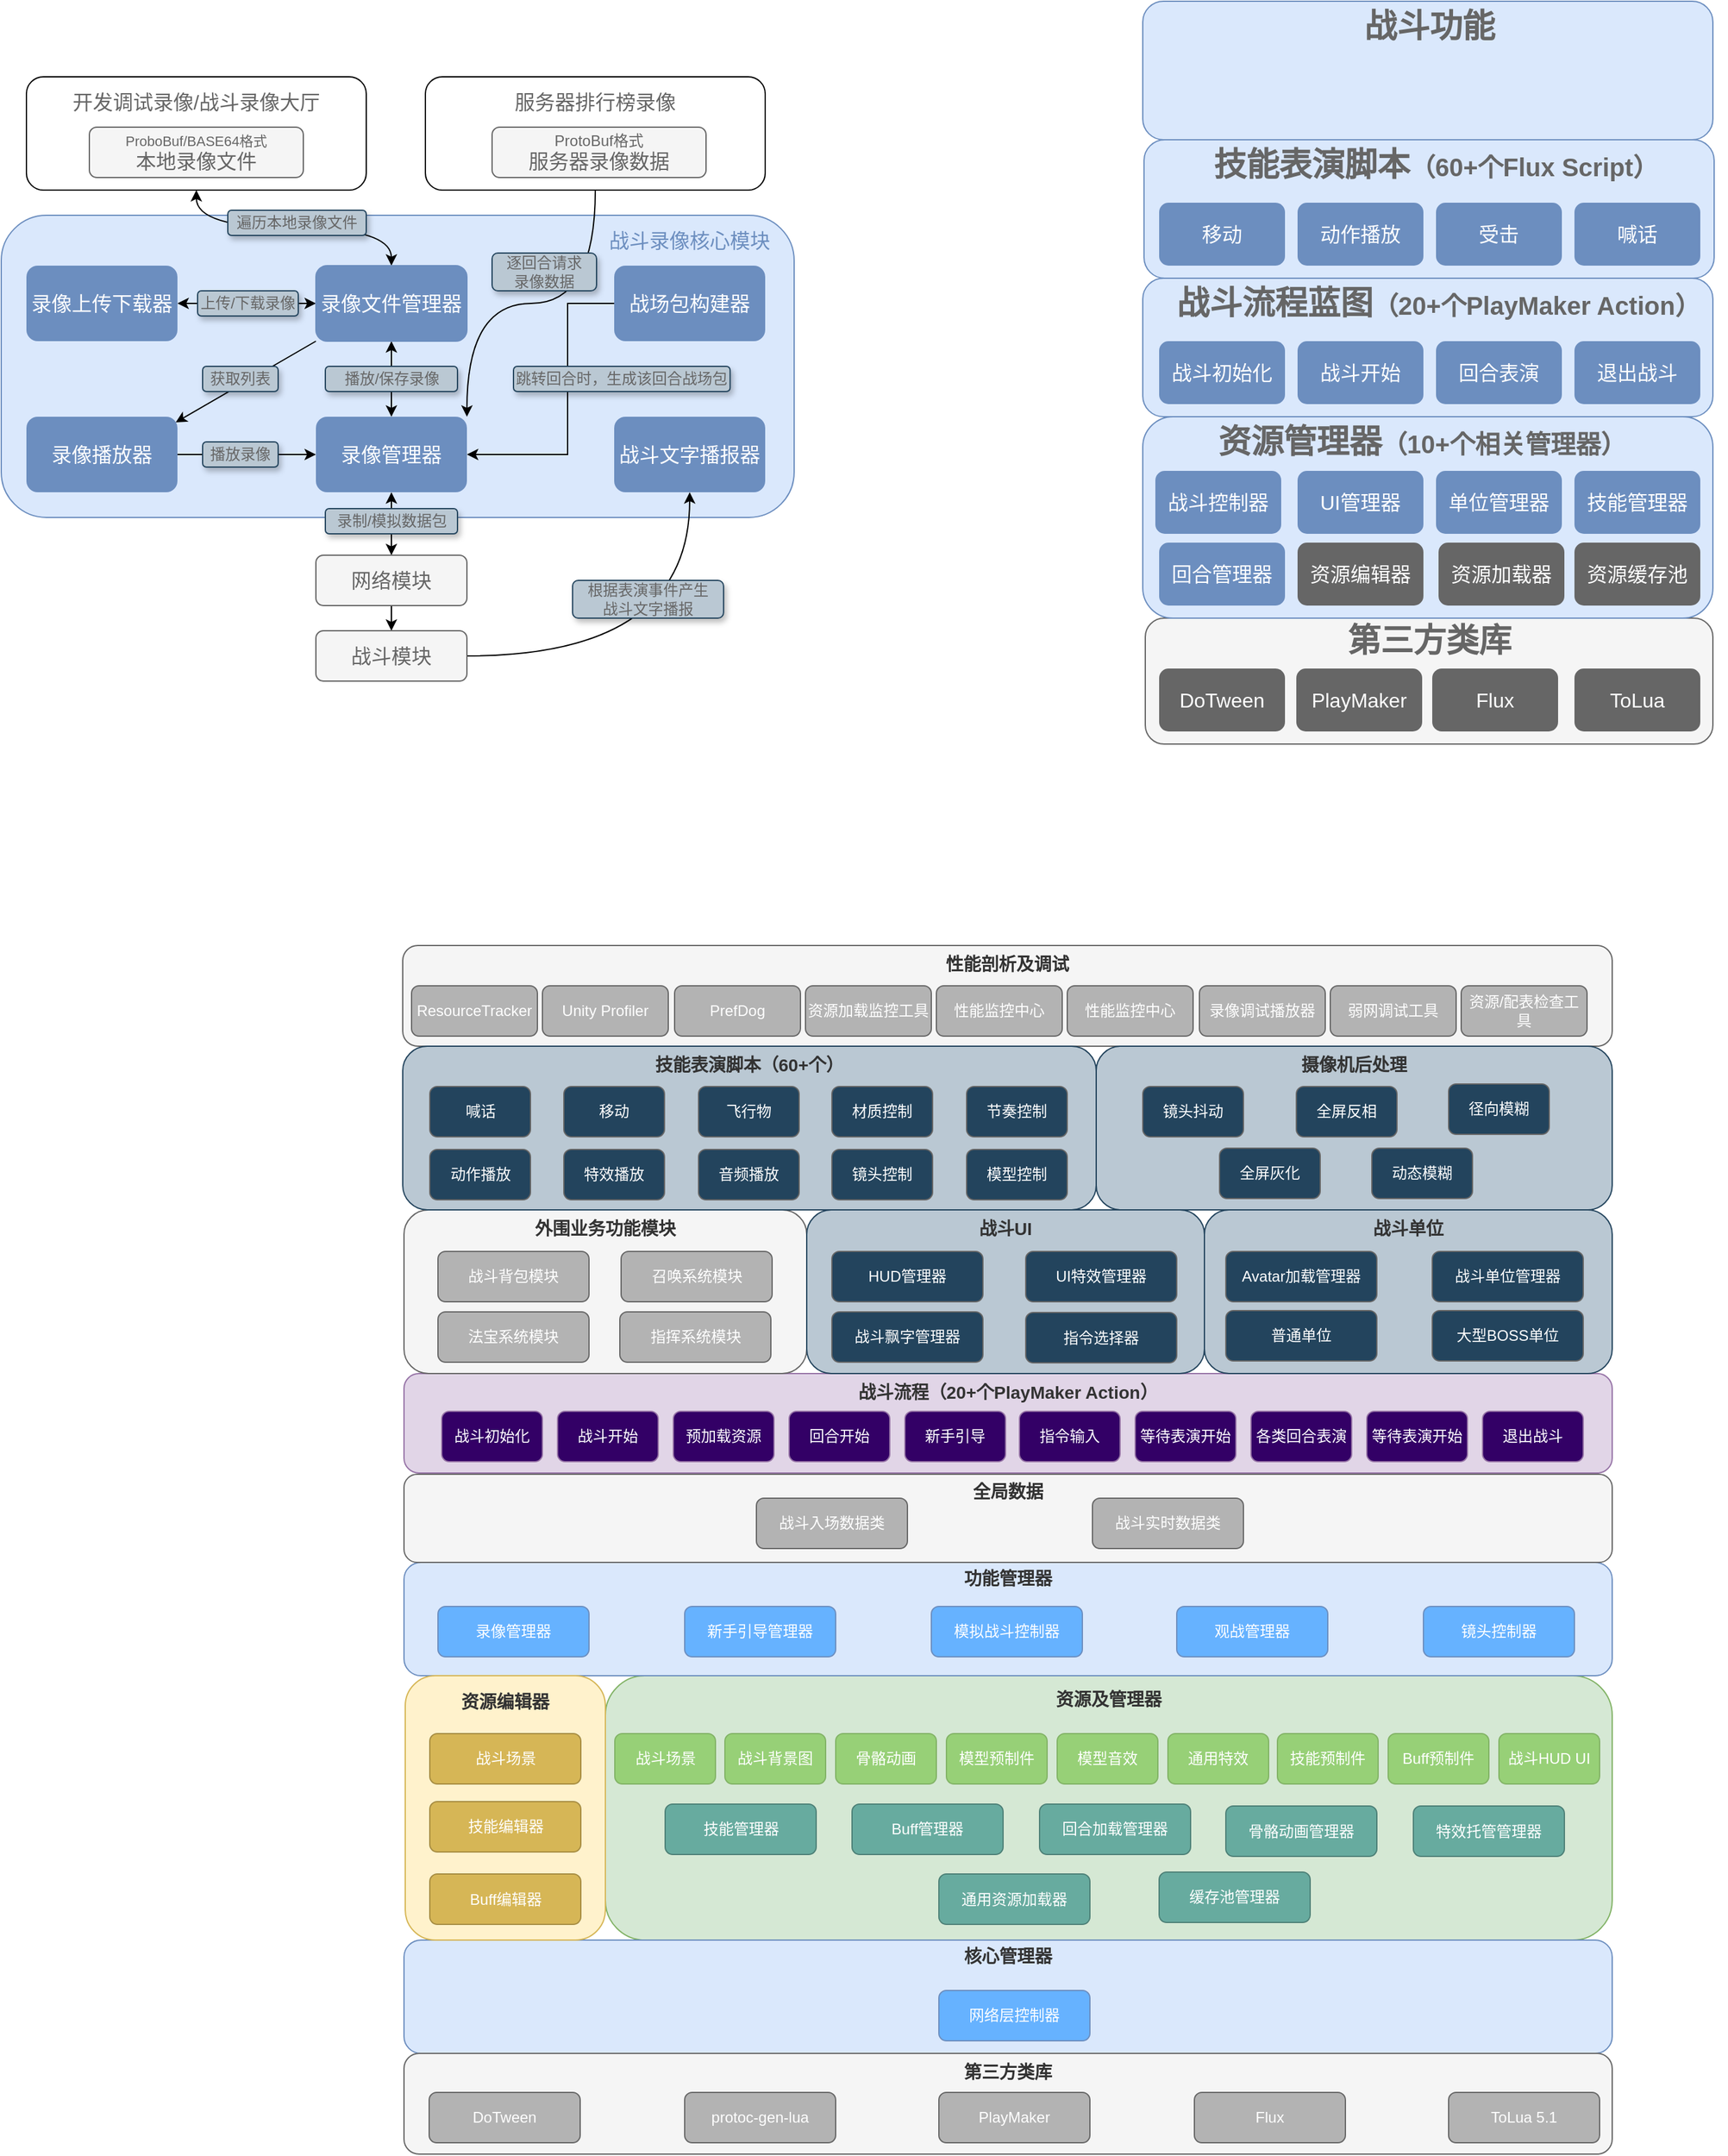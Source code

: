 <mxfile version="12.5.1" type="github">
  <diagram id="XMVOGbKt86vhYoANAY7P" name="Page-1">
    <mxGraphModel dx="2500" dy="933" grid="1" gridSize="10" guides="1" tooltips="1" connect="1" arrows="1" fold="1" page="1" pageScale="1" pageWidth="827" pageHeight="1169" math="0" shadow="0">
      <root>
        <mxCell id="0"/>
        <mxCell id="1" parent="0"/>
        <mxCell id="bwAEqejOgfns9-r_lzPc-129" value="" style="rounded=1;whiteSpace=wrap;html=1;fillColor=#f5f5f5;strokeColor=#666666;fontColor=#333333;" vertex="1" parent="1">
          <mxGeometry x="829" y="510" width="451" height="100" as="geometry"/>
        </mxCell>
        <mxCell id="bwAEqejOgfns9-r_lzPc-1" value="&lt;font style=&quot;font-size: 18px&quot;&gt;&lt;b style=&quot;font-size: 14px&quot;&gt;&lt;font color=&quot;#333333&quot; style=&quot;font-size: 14px&quot;&gt;资源及管理器&lt;br&gt;&lt;br&gt;&lt;br&gt;&lt;br&gt;&lt;br&gt;&lt;br&gt;&lt;br&gt;&lt;br&gt;&lt;/font&gt;&lt;/b&gt;&lt;br&gt;&lt;/font&gt;" style="rounded=1;whiteSpace=wrap;html=1;strokeColor=#82b366;fillColor=#d5e8d4;" vertex="1" parent="1">
          <mxGeometry x="400" y="1350" width="800" height="210" as="geometry"/>
        </mxCell>
        <mxCell id="bwAEqejOgfns9-r_lzPc-2" value="&lt;font style=&quot;font-size: 18px&quot;&gt;&lt;b style=&quot;font-size: 14px&quot;&gt;&lt;font color=&quot;#333333&quot; style=&quot;font-size: 14px&quot;&gt;核心管理器&lt;br&gt;&lt;br&gt;&lt;br&gt;&lt;/font&gt;&lt;/b&gt;&lt;br&gt;&lt;/font&gt;" style="rounded=1;whiteSpace=wrap;html=1;strokeColor=#6c8ebf;fillColor=#dae8fc;" vertex="1" parent="1">
          <mxGeometry x="240" y="1560" width="960" height="90" as="geometry"/>
        </mxCell>
        <mxCell id="bwAEqejOgfns9-r_lzPc-3" value="&lt;font color=&quot;#ffffff&quot;&gt;网络层控制器&lt;/font&gt;" style="rounded=1;whiteSpace=wrap;html=1;fillColor=#66B2FF;strokeColor=#6c8ebf;" vertex="1" parent="1">
          <mxGeometry x="665" y="1600" width="120" height="40" as="geometry"/>
        </mxCell>
        <mxCell id="bwAEqejOgfns9-r_lzPc-4" value="&lt;font color=&quot;#ffffff&quot;&gt;骨骼动画管理器&lt;/font&gt;" style="rounded=1;whiteSpace=wrap;html=1;fillColor=#67AB9F;strokeColor=#4D8077;" vertex="1" parent="1">
          <mxGeometry x="893" y="1453.5" width="120" height="40" as="geometry"/>
        </mxCell>
        <mxCell id="bwAEqejOgfns9-r_lzPc-5" value="&lt;font color=&quot;#ffffff&quot;&gt;缓存池管理器&lt;/font&gt;" style="rounded=1;whiteSpace=wrap;html=1;fillColor=#67AB9F;strokeColor=#4D8077;" vertex="1" parent="1">
          <mxGeometry x="840" y="1506" width="120" height="40" as="geometry"/>
        </mxCell>
        <mxCell id="bwAEqejOgfns9-r_lzPc-6" value="&lt;font color=&quot;#ffffff&quot;&gt;回合加载管理器&lt;/font&gt;" style="rounded=1;whiteSpace=wrap;html=1;fillColor=#67AB9F;strokeColor=#4D8077;" vertex="1" parent="1">
          <mxGeometry x="745" y="1452" width="120" height="40" as="geometry"/>
        </mxCell>
        <mxCell id="bwAEqejOgfns9-r_lzPc-7" value="&lt;font style=&quot;font-size: 14px&quot;&gt;&lt;font color=&quot;#333333&quot; style=&quot;font-size: 14px&quot;&gt;&lt;b&gt;第三方类库&lt;br&gt;&lt;/b&gt;&lt;/font&gt;&lt;br&gt;&lt;br&gt;&lt;br&gt;&lt;/font&gt;" style="rounded=1;whiteSpace=wrap;html=1;strokeColor=#666666;fillColor=#f5f5f5;fontColor=#333333;" vertex="1" parent="1">
          <mxGeometry x="240" y="1650" width="960" height="80" as="geometry"/>
        </mxCell>
        <mxCell id="bwAEqejOgfns9-r_lzPc-8" value="&lt;font color=&quot;#ffffff&quot;&gt;特效托管管理器&lt;/font&gt;" style="rounded=1;whiteSpace=wrap;html=1;fillColor=#67AB9F;strokeColor=#4D8077;" vertex="1" parent="1">
          <mxGeometry x="1042" y="1453.5" width="120" height="40" as="geometry"/>
        </mxCell>
        <mxCell id="bwAEqejOgfns9-r_lzPc-9" value="&lt;font color=&quot;#ffffff&quot;&gt;DoTween&lt;/font&gt;" style="rounded=1;whiteSpace=wrap;html=1;fillColor=#B3B3B3;strokeColor=#666666;fontColor=#333333;" vertex="1" parent="1">
          <mxGeometry x="260" y="1681" width="120" height="40" as="geometry"/>
        </mxCell>
        <mxCell id="bwAEqejOgfns9-r_lzPc-10" value="&lt;span style=&quot;text-align: left ; white-space: nowrap&quot;&gt;&lt;font color=&quot;#ffffff&quot;&gt;protoc-gen-lua&lt;/font&gt;&lt;/span&gt;" style="rounded=1;whiteSpace=wrap;html=1;fillColor=#B3B3B3;strokeColor=#666666;fontColor=#333333;" vertex="1" parent="1">
          <mxGeometry x="463" y="1681" width="120" height="40" as="geometry"/>
        </mxCell>
        <mxCell id="bwAEqejOgfns9-r_lzPc-11" value="&lt;span style=&quot;text-align: left ; white-space: nowrap&quot;&gt;&lt;font color=&quot;#ffffff&quot;&gt;PlayMaker&lt;br&gt;&lt;/font&gt;&lt;/span&gt;" style="rounded=1;whiteSpace=wrap;html=1;fillColor=#B3B3B3;strokeColor=#666666;fontColor=#333333;" vertex="1" parent="1">
          <mxGeometry x="665" y="1681" width="120" height="40" as="geometry"/>
        </mxCell>
        <mxCell id="bwAEqejOgfns9-r_lzPc-12" value="&lt;span style=&quot;text-align: left ; white-space: nowrap&quot;&gt;&lt;font color=&quot;#ffffff&quot;&gt;Flux&lt;br&gt;&lt;/font&gt;&lt;/span&gt;" style="rounded=1;whiteSpace=wrap;html=1;fillColor=#B3B3B3;strokeColor=#666666;fontColor=#333333;" vertex="1" parent="1">
          <mxGeometry x="868" y="1681" width="120" height="40" as="geometry"/>
        </mxCell>
        <mxCell id="bwAEqejOgfns9-r_lzPc-13" value="&lt;span style=&quot;text-align: left ; white-space: nowrap&quot;&gt;&lt;font color=&quot;#ffffff&quot;&gt;ToLua 5.1&lt;br&gt;&lt;/font&gt;&lt;/span&gt;" style="rounded=1;whiteSpace=wrap;html=1;fillColor=#B3B3B3;strokeColor=#666666;fontColor=#333333;" vertex="1" parent="1">
          <mxGeometry x="1070" y="1681" width="120" height="40" as="geometry"/>
        </mxCell>
        <mxCell id="bwAEqejOgfns9-r_lzPc-14" value="&lt;font color=&quot;#ffffff&quot;&gt;骨骼动画&lt;/font&gt;" style="rounded=1;whiteSpace=wrap;html=1;fillColor=#97D077;strokeColor=#82B366;" vertex="1" parent="1">
          <mxGeometry x="583" y="1396" width="80" height="40" as="geometry"/>
        </mxCell>
        <mxCell id="bwAEqejOgfns9-r_lzPc-15" value="&lt;font color=&quot;#ffffff&quot;&gt;模型预制件&lt;/font&gt;" style="rounded=1;whiteSpace=wrap;html=1;fillColor=#97D077;strokeColor=#82B366;" vertex="1" parent="1">
          <mxGeometry x="671" y="1396" width="80" height="40" as="geometry"/>
        </mxCell>
        <mxCell id="bwAEqejOgfns9-r_lzPc-16" value="&lt;font color=&quot;#ffffff&quot;&gt;Buff预制件&lt;/font&gt;" style="rounded=1;whiteSpace=wrap;html=1;fillColor=#97D077;strokeColor=#82B366;" vertex="1" parent="1">
          <mxGeometry x="1022" y="1396" width="80" height="40" as="geometry"/>
        </mxCell>
        <mxCell id="bwAEqejOgfns9-r_lzPc-17" value="&lt;font color=&quot;#ffffff&quot;&gt;通用特效&lt;/font&gt;" style="rounded=1;whiteSpace=wrap;html=1;fillColor=#97D077;strokeColor=#82B366;" vertex="1" parent="1">
          <mxGeometry x="847" y="1396" width="80" height="40" as="geometry"/>
        </mxCell>
        <mxCell id="bwAEqejOgfns9-r_lzPc-18" value="&lt;font color=&quot;#ffffff&quot;&gt;战斗场景&lt;/font&gt;" style="rounded=1;whiteSpace=wrap;html=1;fillColor=#97D077;strokeColor=#82B366;" vertex="1" parent="1">
          <mxGeometry x="407.5" y="1396" width="80" height="40" as="geometry"/>
        </mxCell>
        <mxCell id="bwAEqejOgfns9-r_lzPc-19" value="&lt;font color=&quot;#ffffff&quot;&gt;技能预制件&lt;/font&gt;" style="rounded=1;whiteSpace=wrap;html=1;fillColor=#97D077;strokeColor=#82B366;" vertex="1" parent="1">
          <mxGeometry x="934" y="1396" width="80" height="40" as="geometry"/>
        </mxCell>
        <mxCell id="bwAEqejOgfns9-r_lzPc-20" value="&lt;font color=&quot;#ffffff&quot;&gt;战斗HUD UI&lt;br&gt;&lt;/font&gt;" style="rounded=1;whiteSpace=wrap;html=1;fillColor=#97D077;strokeColor=#82B366;" vertex="1" parent="1">
          <mxGeometry x="1110" y="1396" width="80" height="40" as="geometry"/>
        </mxCell>
        <mxCell id="bwAEqejOgfns9-r_lzPc-21" value="&lt;font color=&quot;#ffffff&quot;&gt;战斗背景图&lt;/font&gt;" style="rounded=1;whiteSpace=wrap;html=1;fillColor=#97D077;strokeColor=#82B366;" vertex="1" parent="1">
          <mxGeometry x="495" y="1396" width="80" height="40" as="geometry"/>
        </mxCell>
        <mxCell id="bwAEqejOgfns9-r_lzPc-22" value="&lt;font color=&quot;#ffffff&quot;&gt;模型音效&lt;/font&gt;" style="rounded=1;whiteSpace=wrap;html=1;fillColor=#97D077;strokeColor=#82B366;" vertex="1" parent="1">
          <mxGeometry x="759" y="1396" width="80" height="40" as="geometry"/>
        </mxCell>
        <mxCell id="bwAEqejOgfns9-r_lzPc-23" value="&lt;font color=&quot;#ffffff&quot;&gt;通用资源加载器&lt;/font&gt;" style="rounded=1;whiteSpace=wrap;html=1;fillColor=#67AB9F;strokeColor=#4D8077;" vertex="1" parent="1">
          <mxGeometry x="665" y="1507.5" width="120" height="40" as="geometry"/>
        </mxCell>
        <mxCell id="bwAEqejOgfns9-r_lzPc-24" value="&lt;font style=&quot;font-size: 18px&quot;&gt;&lt;b style=&quot;font-size: 14px&quot;&gt;&lt;font color=&quot;#333333&quot; style=&quot;font-size: 14px&quot;&gt;功能管理器&lt;br&gt;&lt;br&gt;&lt;br&gt;&lt;/font&gt;&lt;/b&gt;&lt;br&gt;&lt;/font&gt;" style="rounded=1;whiteSpace=wrap;html=1;strokeColor=#6c8ebf;fillColor=#dae8fc;" vertex="1" parent="1">
          <mxGeometry x="240" y="1260" width="960" height="90" as="geometry"/>
        </mxCell>
        <mxCell id="bwAEqejOgfns9-r_lzPc-25" value="&lt;span style=&quot;color: rgb(255 , 255 , 255)&quot;&gt;录像管理器&lt;/span&gt;" style="rounded=1;whiteSpace=wrap;html=1;fillColor=#66B2FF;strokeColor=#6c8ebf;" vertex="1" parent="1">
          <mxGeometry x="267" y="1295" width="120" height="40" as="geometry"/>
        </mxCell>
        <mxCell id="bwAEqejOgfns9-r_lzPc-26" value="&lt;span style=&quot;color: rgb(255 , 255 , 255)&quot;&gt;新手引导管理器&lt;/span&gt;" style="rounded=1;whiteSpace=wrap;html=1;fillColor=#66B2FF;strokeColor=#6c8ebf;" vertex="1" parent="1">
          <mxGeometry x="463" y="1295" width="120" height="40" as="geometry"/>
        </mxCell>
        <mxCell id="bwAEqejOgfns9-r_lzPc-27" value="&lt;span style=&quot;color: rgb(255 , 255 , 255)&quot;&gt;模拟战斗控制器&lt;/span&gt;" style="rounded=1;whiteSpace=wrap;html=1;fillColor=#66B2FF;strokeColor=#6c8ebf;" vertex="1" parent="1">
          <mxGeometry x="659" y="1295" width="120" height="40" as="geometry"/>
        </mxCell>
        <mxCell id="bwAEqejOgfns9-r_lzPc-28" value="&lt;span style=&quot;color: rgb(255 , 255 , 255)&quot;&gt;观战管理器&lt;/span&gt;" style="rounded=1;whiteSpace=wrap;html=1;fillColor=#66B2FF;strokeColor=#6c8ebf;" vertex="1" parent="1">
          <mxGeometry x="854" y="1295" width="120" height="40" as="geometry"/>
        </mxCell>
        <mxCell id="bwAEqejOgfns9-r_lzPc-29" value="&lt;span style=&quot;color: rgb(255 , 255 , 255)&quot;&gt;镜头控制器&lt;/span&gt;" style="rounded=1;whiteSpace=wrap;html=1;fillColor=#66B2FF;strokeColor=#6c8ebf;" vertex="1" parent="1">
          <mxGeometry x="1050" y="1295" width="120" height="40" as="geometry"/>
        </mxCell>
        <mxCell id="bwAEqejOgfns9-r_lzPc-30" value="&lt;font style=&quot;font-size: 18px&quot;&gt;&lt;b style=&quot;font-size: 14px&quot;&gt;&lt;font color=&quot;#333333&quot; style=&quot;font-size: 14px&quot;&gt;&lt;br&gt;全局数据&lt;br&gt;&lt;br&gt;&lt;br&gt;&lt;/font&gt;&lt;/b&gt;&lt;br&gt;&lt;/font&gt;" style="rounded=1;whiteSpace=wrap;html=1;strokeColor=#666666;fillColor=#f5f5f5;fontColor=#333333;" vertex="1" parent="1">
          <mxGeometry x="240" y="1190" width="960" height="70" as="geometry"/>
        </mxCell>
        <mxCell id="bwAEqejOgfns9-r_lzPc-31" value="&lt;font color=&quot;#ffffff&quot;&gt;战斗入场数据类&lt;/font&gt;" style="rounded=1;whiteSpace=wrap;html=1;fillColor=#B3B3B3;strokeColor=#666666;fontColor=#333333;" vertex="1" parent="1">
          <mxGeometry x="520" y="1209" width="120" height="40" as="geometry"/>
        </mxCell>
        <mxCell id="bwAEqejOgfns9-r_lzPc-32" value="&lt;font color=&quot;#ffffff&quot;&gt;战斗实时数据类&lt;/font&gt;" style="rounded=1;whiteSpace=wrap;html=1;fillColor=#B3B3B3;strokeColor=#666666;fontColor=#333333;" vertex="1" parent="1">
          <mxGeometry x="787" y="1209" width="120" height="40" as="geometry"/>
        </mxCell>
        <mxCell id="bwAEqejOgfns9-r_lzPc-33" value="&lt;font style=&quot;font-size: 14px&quot;&gt;&lt;b style=&quot;color: rgb(51 , 51 , 51)&quot;&gt;战斗流程（20+个PlayMaker Action）&lt;/b&gt;&lt;b style=&quot;font-size: 14px&quot;&gt;&lt;font color=&quot;#333333&quot; style=&quot;font-size: 14px&quot;&gt;&lt;br&gt;&lt;br&gt;&lt;br&gt;&lt;/font&gt;&lt;/b&gt;&lt;br&gt;&lt;/font&gt;" style="rounded=1;whiteSpace=wrap;html=1;fillColor=#e1d5e7;strokeColor=#9673a6;" vertex="1" parent="1">
          <mxGeometry x="240" y="1110" width="960" height="79" as="geometry"/>
        </mxCell>
        <mxCell id="bwAEqejOgfns9-r_lzPc-34" value="&lt;span style=&quot;color: rgb(255 , 255 , 255)&quot;&gt;战斗初始化&lt;/span&gt;" style="rounded=1;whiteSpace=wrap;html=1;fillColor=#330066;strokeColor=#9673A6;" vertex="1" parent="1">
          <mxGeometry x="270" y="1140" width="80" height="40" as="geometry"/>
        </mxCell>
        <mxCell id="bwAEqejOgfns9-r_lzPc-35" value="&lt;span style=&quot;color: rgb(255 , 255 , 255)&quot;&gt;等待表演开始&lt;/span&gt;" style="rounded=1;whiteSpace=wrap;html=1;fillColor=#330066;strokeColor=#9673A6;" vertex="1" parent="1">
          <mxGeometry x="1005" y="1140" width="80" height="40" as="geometry"/>
        </mxCell>
        <mxCell id="bwAEqejOgfns9-r_lzPc-36" value="&lt;span style=&quot;color: rgb(255 , 255 , 255)&quot;&gt;战斗开始&lt;/span&gt;" style="rounded=1;whiteSpace=wrap;html=1;fillColor=#330066;strokeColor=#9673A6;" vertex="1" parent="1">
          <mxGeometry x="362" y="1140" width="80" height="40" as="geometry"/>
        </mxCell>
        <mxCell id="bwAEqejOgfns9-r_lzPc-37" value="&lt;span style=&quot;color: rgb(255 , 255 , 255)&quot;&gt;预加载资源&lt;/span&gt;" style="rounded=1;whiteSpace=wrap;html=1;fillColor=#330066;strokeColor=#9673A6;" vertex="1" parent="1">
          <mxGeometry x="454" y="1140" width="80" height="40" as="geometry"/>
        </mxCell>
        <mxCell id="bwAEqejOgfns9-r_lzPc-38" value="&lt;span style=&quot;color: rgb(255 , 255 , 255)&quot;&gt;回合开始&lt;/span&gt;" style="rounded=1;whiteSpace=wrap;html=1;fillColor=#330066;strokeColor=#9673A6;" vertex="1" parent="1">
          <mxGeometry x="546" y="1140" width="80" height="40" as="geometry"/>
        </mxCell>
        <mxCell id="bwAEqejOgfns9-r_lzPc-39" value="&lt;span style=&quot;color: rgb(255 , 255 , 255)&quot;&gt;新手引导&lt;/span&gt;" style="rounded=1;whiteSpace=wrap;html=1;fillColor=#330066;strokeColor=#9673A6;" vertex="1" parent="1">
          <mxGeometry x="638" y="1140" width="80" height="40" as="geometry"/>
        </mxCell>
        <mxCell id="bwAEqejOgfns9-r_lzPc-40" value="&lt;span style=&quot;color: rgb(255 , 255 , 255)&quot;&gt;指令输入&lt;/span&gt;" style="rounded=1;whiteSpace=wrap;html=1;fillColor=#330066;strokeColor=#9673A6;" vertex="1" parent="1">
          <mxGeometry x="729" y="1140" width="80" height="40" as="geometry"/>
        </mxCell>
        <mxCell id="bwAEqejOgfns9-r_lzPc-41" value="&lt;font color=&quot;#ffffff&quot;&gt;等待表演开始&lt;/font&gt;" style="rounded=1;whiteSpace=wrap;html=1;fillColor=#330066;strokeColor=#9673A6;" vertex="1" parent="1">
          <mxGeometry x="821" y="1140" width="80" height="40" as="geometry"/>
        </mxCell>
        <mxCell id="bwAEqejOgfns9-r_lzPc-42" value="&lt;font color=&quot;#ffffff&quot;&gt;各类回合表演&lt;/font&gt;" style="rounded=1;whiteSpace=wrap;html=1;fillColor=#330066;strokeColor=#9673A6;" vertex="1" parent="1">
          <mxGeometry x="913" y="1140" width="80" height="40" as="geometry"/>
        </mxCell>
        <mxCell id="bwAEqejOgfns9-r_lzPc-43" value="&lt;span style=&quot;color: rgb(255 , 255 , 255)&quot;&gt;退出战斗&lt;/span&gt;" style="rounded=1;whiteSpace=wrap;html=1;fillColor=#330066;strokeColor=#9673A6;" vertex="1" parent="1">
          <mxGeometry x="1097" y="1140" width="80" height="40" as="geometry"/>
        </mxCell>
        <mxCell id="bwAEqejOgfns9-r_lzPc-44" value="&lt;font style=&quot;font-size: 14px&quot;&gt;&lt;b style=&quot;color: rgb(51 , 51 , 51)&quot;&gt;资源编辑器&lt;/b&gt;&lt;b style=&quot;font-size: 14px&quot;&gt;&lt;font color=&quot;#333333&quot; style=&quot;font-size: 14px&quot;&gt;&lt;br&gt;&lt;br&gt;&lt;br&gt;&lt;br&gt;&lt;br&gt;&lt;br&gt;&lt;br&gt;&lt;br&gt;&lt;br&gt;&lt;br&gt;&lt;/font&gt;&lt;/b&gt;&lt;br&gt;&lt;/font&gt;" style="rounded=1;whiteSpace=wrap;html=1;fillColor=#FFF2CC;strokeColor=#d6b656;" vertex="1" parent="1">
          <mxGeometry x="241" y="1350" width="159" height="210" as="geometry"/>
        </mxCell>
        <mxCell id="bwAEqejOgfns9-r_lzPc-45" value="&lt;font color=&quot;#ffffff&quot;&gt;战斗场景&lt;/font&gt;" style="rounded=1;whiteSpace=wrap;html=1;fillColor=#D6B656;strokeColor=#A68C42;" vertex="1" parent="1">
          <mxGeometry x="260.5" y="1396" width="120" height="40" as="geometry"/>
        </mxCell>
        <mxCell id="bwAEqejOgfns9-r_lzPc-46" value="&lt;font color=&quot;#ffffff&quot;&gt;技能编辑器&lt;/font&gt;" style="rounded=1;whiteSpace=wrap;html=1;fillColor=#D6B656;strokeColor=#A68C42;fontColor=#ffffff;" vertex="1" parent="1">
          <mxGeometry x="260.5" y="1450" width="120" height="40" as="geometry"/>
        </mxCell>
        <mxCell id="bwAEqejOgfns9-r_lzPc-47" value="&lt;font color=&quot;#ffffff&quot;&gt;Buff编辑器&lt;/font&gt;" style="rounded=1;whiteSpace=wrap;html=1;fillColor=#D6B656;strokeColor=#A68C42;fontColor=#ffffff;" vertex="1" parent="1">
          <mxGeometry x="260.5" y="1507.5" width="120" height="40" as="geometry"/>
        </mxCell>
        <mxCell id="bwAEqejOgfns9-r_lzPc-48" value="&lt;font style=&quot;font-size: 14px&quot;&gt;&lt;b style=&quot;color: rgb(51 , 51 , 51)&quot;&gt;外围业务功能模块&lt;/b&gt;&lt;b style=&quot;font-size: 14px&quot;&gt;&lt;font color=&quot;#333333&quot; style=&quot;font-size: 14px&quot;&gt;&lt;br&gt;&lt;br&gt;&lt;br&gt;&lt;br&gt;&lt;br&gt;&lt;br&gt;&lt;/font&gt;&lt;/b&gt;&lt;br&gt;&lt;/font&gt;" style="rounded=1;whiteSpace=wrap;html=1;fillColor=#f5f5f5;strokeColor=#666666;fontColor=#333333;" vertex="1" parent="1">
          <mxGeometry x="240" y="980" width="320" height="130" as="geometry"/>
        </mxCell>
        <mxCell id="bwAEqejOgfns9-r_lzPc-49" value="&lt;font color=&quot;#ffffff&quot;&gt;战斗背包模块&lt;/font&gt;" style="rounded=1;whiteSpace=wrap;html=1;fillColor=#B3B3B3;strokeColor=#666666;fontColor=#333333;" vertex="1" parent="1">
          <mxGeometry x="267" y="1013" width="120" height="40" as="geometry"/>
        </mxCell>
        <mxCell id="bwAEqejOgfns9-r_lzPc-50" value="&lt;font color=&quot;#ffffff&quot;&gt;召唤系统模块&lt;/font&gt;" style="rounded=1;whiteSpace=wrap;html=1;fillColor=#B3B3B3;strokeColor=#666666;fontColor=#333333;" vertex="1" parent="1">
          <mxGeometry x="412.5" y="1013" width="120" height="40" as="geometry"/>
        </mxCell>
        <mxCell id="bwAEqejOgfns9-r_lzPc-51" value="&lt;font color=&quot;#ffffff&quot;&gt;法宝系统模块&lt;/font&gt;" style="rounded=1;whiteSpace=wrap;html=1;fillColor=#B3B3B3;strokeColor=#666666;fontColor=#333333;" vertex="1" parent="1">
          <mxGeometry x="267" y="1061" width="120" height="40" as="geometry"/>
        </mxCell>
        <mxCell id="bwAEqejOgfns9-r_lzPc-52" value="&lt;font color=&quot;#ffffff&quot;&gt;指挥系统模块&lt;/font&gt;" style="rounded=1;whiteSpace=wrap;html=1;fillColor=#B3B3B3;strokeColor=#666666;fontColor=#333333;" vertex="1" parent="1">
          <mxGeometry x="411.5" y="1061" width="120" height="40" as="geometry"/>
        </mxCell>
        <mxCell id="bwAEqejOgfns9-r_lzPc-53" value="&lt;font style=&quot;font-size: 14px&quot;&gt;&lt;b style=&quot;color: rgb(51 , 51 , 51)&quot;&gt;战斗UI&lt;/b&gt;&lt;b style=&quot;font-size: 14px&quot;&gt;&lt;font color=&quot;#333333&quot; style=&quot;font-size: 14px&quot;&gt;&lt;br&gt;&lt;br&gt;&lt;br&gt;&lt;br&gt;&lt;br&gt;&lt;br&gt;&lt;/font&gt;&lt;/b&gt;&lt;br&gt;&lt;/font&gt;" style="rounded=1;whiteSpace=wrap;html=1;fillColor=#bac8d3;strokeColor=#23445d;" vertex="1" parent="1">
          <mxGeometry x="560" y="980" width="316" height="130" as="geometry"/>
        </mxCell>
        <mxCell id="bwAEqejOgfns9-r_lzPc-54" value="&lt;font color=&quot;#ffffff&quot;&gt;HUD管理器&lt;/font&gt;" style="rounded=1;whiteSpace=wrap;html=1;fillColor=#23445D;strokeColor=#666666;fontColor=#333333;" vertex="1" parent="1">
          <mxGeometry x="580" y="1013" width="120" height="40" as="geometry"/>
        </mxCell>
        <mxCell id="bwAEqejOgfns9-r_lzPc-55" value="&lt;font color=&quot;#ffffff&quot;&gt;UI特效管理器&lt;/font&gt;" style="rounded=1;whiteSpace=wrap;html=1;fillColor=#23445D;strokeColor=#666666;fontColor=#333333;" vertex="1" parent="1">
          <mxGeometry x="734" y="1013" width="120" height="40" as="geometry"/>
        </mxCell>
        <mxCell id="bwAEqejOgfns9-r_lzPc-56" value="&lt;font color=&quot;#ffffff&quot;&gt;战斗飘字管理器&lt;/font&gt;" style="rounded=1;whiteSpace=wrap;html=1;fillColor=#23445D;strokeColor=#666666;fontColor=#333333;" vertex="1" parent="1">
          <mxGeometry x="580" y="1061" width="120" height="40" as="geometry"/>
        </mxCell>
        <mxCell id="bwAEqejOgfns9-r_lzPc-57" value="&lt;font color=&quot;#ffffff&quot;&gt;指令选择器&lt;/font&gt;" style="rounded=1;whiteSpace=wrap;html=1;fillColor=#23445D;strokeColor=#666666;fontColor=#333333;" vertex="1" parent="1">
          <mxGeometry x="734" y="1061.5" width="120" height="40" as="geometry"/>
        </mxCell>
        <mxCell id="bwAEqejOgfns9-r_lzPc-58" value="&lt;font style=&quot;font-size: 14px&quot;&gt;&lt;b style=&quot;color: rgb(51 , 51 , 51)&quot;&gt;战斗单位&lt;/b&gt;&lt;b style=&quot;font-size: 14px&quot;&gt;&lt;font color=&quot;#333333&quot; style=&quot;font-size: 14px&quot;&gt;&lt;br&gt;&lt;br&gt;&lt;br&gt;&lt;br&gt;&lt;br&gt;&lt;br&gt;&lt;/font&gt;&lt;/b&gt;&lt;br&gt;&lt;/font&gt;" style="rounded=1;whiteSpace=wrap;html=1;fillColor=#bac8d3;strokeColor=#23445d;" vertex="1" parent="1">
          <mxGeometry x="876" y="980" width="324" height="130" as="geometry"/>
        </mxCell>
        <mxCell id="bwAEqejOgfns9-r_lzPc-59" value="&lt;font color=&quot;#ffffff&quot;&gt;Avatar加载管理器&lt;/font&gt;" style="rounded=1;whiteSpace=wrap;html=1;fillColor=#23445D;strokeColor=#666666;" vertex="1" parent="1">
          <mxGeometry x="893" y="1013" width="120" height="40" as="geometry"/>
        </mxCell>
        <mxCell id="bwAEqejOgfns9-r_lzPc-60" value="&lt;font color=&quot;#ffffff&quot;&gt;战斗单位管理器&lt;/font&gt;" style="rounded=1;whiteSpace=wrap;html=1;fillColor=#23445D;strokeColor=#666666;" vertex="1" parent="1">
          <mxGeometry x="1057" y="1013" width="120" height="40" as="geometry"/>
        </mxCell>
        <mxCell id="bwAEqejOgfns9-r_lzPc-61" value="&lt;font color=&quot;#ffffff&quot;&gt;普通单位&lt;/font&gt;" style="rounded=1;whiteSpace=wrap;html=1;fillColor=#23445D;strokeColor=#666666;" vertex="1" parent="1">
          <mxGeometry x="893" y="1060" width="120" height="40" as="geometry"/>
        </mxCell>
        <mxCell id="bwAEqejOgfns9-r_lzPc-62" value="&lt;font color=&quot;#ffffff&quot;&gt;大型BOSS单位&lt;/font&gt;" style="rounded=1;whiteSpace=wrap;html=1;fillColor=#23445D;strokeColor=#666666;" vertex="1" parent="1">
          <mxGeometry x="1057" y="1060" width="120" height="40" as="geometry"/>
        </mxCell>
        <mxCell id="bwAEqejOgfns9-r_lzPc-63" value="&lt;font style=&quot;font-size: 14px&quot;&gt;&lt;b&gt;性能剖析及调试&lt;/b&gt;&lt;b style=&quot;font-size: 14px&quot;&gt;&lt;font color=&quot;#333333&quot; style=&quot;font-size: 14px&quot;&gt;&lt;br&gt;&lt;br&gt;&lt;br&gt;&lt;/font&gt;&lt;/b&gt;&lt;br&gt;&lt;/font&gt;" style="rounded=1;whiteSpace=wrap;html=1;fillColor=#f5f5f5;strokeColor=#666666;fontColor=#333333;" vertex="1" parent="1">
          <mxGeometry x="239" y="770" width="961" height="80" as="geometry"/>
        </mxCell>
        <mxCell id="bwAEqejOgfns9-r_lzPc-64" value="&lt;span style=&quot;color: rgb(255 , 255 , 255)&quot;&gt;&lt;font style=&quot;font-size: 12px&quot;&gt;ResourceTracker&lt;/font&gt;&lt;/span&gt;" style="rounded=1;whiteSpace=wrap;html=1;fillColor=#B3B3B3;strokeColor=#666666;fontColor=#333333;" vertex="1" parent="1">
          <mxGeometry x="246" y="802" width="100" height="40" as="geometry"/>
        </mxCell>
        <mxCell id="bwAEqejOgfns9-r_lzPc-65" value="&lt;span style=&quot;color: rgb(255 , 255 , 255)&quot;&gt;Unity Profiler&lt;/span&gt;" style="rounded=1;whiteSpace=wrap;html=1;fillColor=#B3B3B3;strokeColor=#666666;fontColor=#333333;" vertex="1" parent="1">
          <mxGeometry x="350" y="802" width="100" height="40" as="geometry"/>
        </mxCell>
        <mxCell id="bwAEqejOgfns9-r_lzPc-66" value="&lt;span style=&quot;color: rgb(255 , 255 , 255)&quot;&gt;PrefDog&lt;/span&gt;" style="rounded=1;whiteSpace=wrap;html=1;fillColor=#B3B3B3;strokeColor=#666666;fontColor=#333333;" vertex="1" parent="1">
          <mxGeometry x="455" y="802" width="100" height="40" as="geometry"/>
        </mxCell>
        <mxCell id="bwAEqejOgfns9-r_lzPc-67" value="&lt;span style=&quot;color: rgb(255 , 255 , 255)&quot;&gt;资源加载监控工具&lt;/span&gt;" style="rounded=1;whiteSpace=wrap;html=1;fillColor=#B3B3B3;strokeColor=#666666;fontColor=#333333;" vertex="1" parent="1">
          <mxGeometry x="559" y="802" width="100" height="40" as="geometry"/>
        </mxCell>
        <mxCell id="bwAEqejOgfns9-r_lzPc-68" value="&lt;span style=&quot;color: rgb(255 , 255 , 255)&quot;&gt;性能监控中心&lt;/span&gt;" style="rounded=1;whiteSpace=wrap;html=1;fillColor=#B3B3B3;strokeColor=#666666;fontColor=#333333;" vertex="1" parent="1">
          <mxGeometry x="663" y="802" width="100" height="40" as="geometry"/>
        </mxCell>
        <mxCell id="bwAEqejOgfns9-r_lzPc-69" value="&lt;span style=&quot;color: rgb(255 , 255 , 255)&quot;&gt;性能监控中心&lt;/span&gt;" style="rounded=1;whiteSpace=wrap;html=1;fillColor=#B3B3B3;strokeColor=#666666;fontColor=#333333;" vertex="1" parent="1">
          <mxGeometry x="767" y="802" width="100" height="40" as="geometry"/>
        </mxCell>
        <mxCell id="bwAEqejOgfns9-r_lzPc-70" value="&lt;span style=&quot;color: rgb(255 , 255 , 255)&quot;&gt;录像调试播放器&lt;/span&gt;" style="rounded=1;whiteSpace=wrap;html=1;fillColor=#B3B3B3;strokeColor=#666666;fontColor=#333333;" vertex="1" parent="1">
          <mxGeometry x="872" y="802" width="100" height="40" as="geometry"/>
        </mxCell>
        <mxCell id="bwAEqejOgfns9-r_lzPc-71" value="&lt;span style=&quot;color: rgb(255 , 255 , 255)&quot;&gt;弱网调试工具&lt;/span&gt;" style="rounded=1;whiteSpace=wrap;html=1;fillColor=#B3B3B3;strokeColor=#666666;fontColor=#333333;" vertex="1" parent="1">
          <mxGeometry x="976" y="802" width="100" height="40" as="geometry"/>
        </mxCell>
        <mxCell id="bwAEqejOgfns9-r_lzPc-72" value="&lt;span style=&quot;color: rgb(255 , 255 , 255)&quot;&gt;资源/配表检查工具&lt;/span&gt;" style="rounded=1;whiteSpace=wrap;html=1;fillColor=#B3B3B3;strokeColor=#666666;fontColor=#333333;" vertex="1" parent="1">
          <mxGeometry x="1080" y="802" width="100" height="40" as="geometry"/>
        </mxCell>
        <mxCell id="bwAEqejOgfns9-r_lzPc-73" value="&lt;font style=&quot;font-size: 14px&quot;&gt;&lt;b&gt;&lt;font color=&quot;#333333&quot; style=&quot;font-size: 14px&quot;&gt;技能表演脚本（&lt;/font&gt;&lt;/b&gt;&lt;b&gt;&lt;font color=&quot;#333333&quot; style=&quot;font-size: 14px&quot;&gt;60+个&lt;/font&gt;&lt;/b&gt;&lt;b&gt;&lt;font color=&quot;#333333&quot; style=&quot;font-size: 14px&quot;&gt;）&lt;/font&gt;&lt;/b&gt;&lt;b style=&quot;font-size: 14px&quot;&gt;&lt;font color=&quot;#333333&quot; style=&quot;font-size: 14px&quot;&gt;&lt;br&gt;&lt;br&gt;&lt;br&gt;&lt;br&gt;&lt;/font&gt;&lt;/b&gt;&lt;br&gt;&lt;br&gt;&lt;br&gt;&lt;/font&gt;" style="rounded=1;whiteSpace=wrap;html=1;fillColor=#bac8d3;strokeColor=#23445d;" vertex="1" parent="1">
          <mxGeometry x="239" y="850" width="551" height="130" as="geometry"/>
        </mxCell>
        <mxCell id="bwAEqejOgfns9-r_lzPc-74" value="&lt;font color=&quot;#ffffff&quot;&gt;喊话&lt;/font&gt;" style="rounded=1;whiteSpace=wrap;html=1;fillColor=#23445D;strokeColor=#666666;" vertex="1" parent="1">
          <mxGeometry x="260.5" y="882" width="80" height="40" as="geometry"/>
        </mxCell>
        <mxCell id="bwAEqejOgfns9-r_lzPc-75" value="&lt;font color=&quot;#ffffff&quot;&gt;移动&lt;/font&gt;" style="rounded=1;whiteSpace=wrap;html=1;fillColor=#23445D;strokeColor=#666666;" vertex="1" parent="1">
          <mxGeometry x="367" y="882" width="80" height="40" as="geometry"/>
        </mxCell>
        <mxCell id="bwAEqejOgfns9-r_lzPc-76" value="&lt;font color=&quot;#ffffff&quot;&gt;飞行物&lt;/font&gt;" style="rounded=1;whiteSpace=wrap;html=1;fillColor=#23445D;strokeColor=#666666;" vertex="1" parent="1">
          <mxGeometry x="474" y="882" width="80" height="40" as="geometry"/>
        </mxCell>
        <mxCell id="bwAEqejOgfns9-r_lzPc-77" value="&lt;font color=&quot;#ffffff&quot;&gt;材质控制&lt;/font&gt;" style="rounded=1;whiteSpace=wrap;html=1;fillColor=#23445D;strokeColor=#666666;" vertex="1" parent="1">
          <mxGeometry x="580" y="882" width="80" height="40" as="geometry"/>
        </mxCell>
        <mxCell id="bwAEqejOgfns9-r_lzPc-78" value="&lt;font color=&quot;#ffffff&quot;&gt;节奏控制&lt;/font&gt;" style="rounded=1;whiteSpace=wrap;html=1;fillColor=#23445D;strokeColor=#666666;" vertex="1" parent="1">
          <mxGeometry x="687" y="882" width="80" height="40" as="geometry"/>
        </mxCell>
        <mxCell id="bwAEqejOgfns9-r_lzPc-79" value="&lt;font color=&quot;#ffffff&quot;&gt;动作播放&lt;/font&gt;" style="rounded=1;whiteSpace=wrap;html=1;fillColor=#23445D;strokeColor=#666666;" vertex="1" parent="1">
          <mxGeometry x="260.5" y="932" width="80" height="40" as="geometry"/>
        </mxCell>
        <mxCell id="bwAEqejOgfns9-r_lzPc-80" value="&lt;font color=&quot;#ffffff&quot;&gt;特效播放&lt;/font&gt;" style="rounded=1;whiteSpace=wrap;html=1;fillColor=#23445D;strokeColor=#666666;" vertex="1" parent="1">
          <mxGeometry x="367" y="932" width="80" height="40" as="geometry"/>
        </mxCell>
        <mxCell id="bwAEqejOgfns9-r_lzPc-81" value="&lt;font color=&quot;#ffffff&quot;&gt;音频播放&lt;/font&gt;" style="rounded=1;whiteSpace=wrap;html=1;fillColor=#23445D;strokeColor=#666666;" vertex="1" parent="1">
          <mxGeometry x="474" y="932" width="80" height="40" as="geometry"/>
        </mxCell>
        <mxCell id="bwAEqejOgfns9-r_lzPc-82" value="&lt;span style=&quot;color: rgb(255 , 255 , 255)&quot;&gt;镜头控制&lt;/span&gt;" style="rounded=1;whiteSpace=wrap;html=1;fillColor=#23445D;strokeColor=#666666;" vertex="1" parent="1">
          <mxGeometry x="580" y="932" width="80" height="40" as="geometry"/>
        </mxCell>
        <mxCell id="bwAEqejOgfns9-r_lzPc-83" value="&lt;span style=&quot;color: rgb(255 , 255 , 255)&quot;&gt;模型控制&lt;/span&gt;" style="rounded=1;whiteSpace=wrap;html=1;fillColor=#23445D;strokeColor=#666666;" vertex="1" parent="1">
          <mxGeometry x="687" y="932" width="80" height="40" as="geometry"/>
        </mxCell>
        <mxCell id="bwAEqejOgfns9-r_lzPc-84" value="&lt;font style=&quot;font-size: 14px&quot;&gt;&lt;b style=&quot;font-size: 14px&quot;&gt;&lt;font color=&quot;#333333&quot; style=&quot;font-size: 14px&quot;&gt;摄像机后处理&lt;br&gt;&lt;br&gt;&lt;br&gt;&lt;br&gt;&lt;/font&gt;&lt;/b&gt;&lt;br&gt;&lt;br&gt;&lt;br&gt;&lt;/font&gt;" style="rounded=1;whiteSpace=wrap;html=1;fillColor=#bac8d3;strokeColor=#23445d;" vertex="1" parent="1">
          <mxGeometry x="790" y="850" width="410" height="130" as="geometry"/>
        </mxCell>
        <mxCell id="bwAEqejOgfns9-r_lzPc-85" value="&lt;span style=&quot;color: rgb(255 , 255 , 255)&quot;&gt;镜头抖动&lt;/span&gt;" style="rounded=1;whiteSpace=wrap;html=1;fillColor=#23445D;strokeColor=#666666;" vertex="1" parent="1">
          <mxGeometry x="827" y="882" width="80" height="40" as="geometry"/>
        </mxCell>
        <mxCell id="bwAEqejOgfns9-r_lzPc-86" value="&lt;span style=&quot;color: rgb(255 , 255 , 255)&quot;&gt;全屏反相&lt;/span&gt;" style="rounded=1;whiteSpace=wrap;html=1;fillColor=#23445D;strokeColor=#666666;" vertex="1" parent="1">
          <mxGeometry x="949" y="882" width="80" height="40" as="geometry"/>
        </mxCell>
        <mxCell id="bwAEqejOgfns9-r_lzPc-87" value="&lt;span style=&quot;color: rgb(255 , 255 , 255)&quot;&gt;径向模糊&lt;/span&gt;" style="rounded=1;whiteSpace=wrap;html=1;fillColor=#23445D;strokeColor=#666666;" vertex="1" parent="1">
          <mxGeometry x="1070" y="880" width="80" height="40" as="geometry"/>
        </mxCell>
        <mxCell id="bwAEqejOgfns9-r_lzPc-88" value="&lt;span style=&quot;color: rgb(255 , 255 , 255)&quot;&gt;全屏灰化&lt;/span&gt;" style="rounded=1;whiteSpace=wrap;html=1;fillColor=#23445D;strokeColor=#666666;" vertex="1" parent="1">
          <mxGeometry x="888" y="931" width="80" height="40" as="geometry"/>
        </mxCell>
        <mxCell id="bwAEqejOgfns9-r_lzPc-89" value="&lt;span style=&quot;color: rgb(255 , 255 , 255)&quot;&gt;动态模糊&lt;/span&gt;" style="rounded=1;whiteSpace=wrap;html=1;fillColor=#23445D;strokeColor=#666666;" vertex="1" parent="1">
          <mxGeometry x="1009" y="931" width="80" height="40" as="geometry"/>
        </mxCell>
        <mxCell id="bwAEqejOgfns9-r_lzPc-90" value="&lt;font color=&quot;#ffffff&quot;&gt;Buff管理器&lt;/font&gt;" style="rounded=1;whiteSpace=wrap;html=1;fillColor=#67AB9F;strokeColor=#4D8077;" vertex="1" parent="1">
          <mxGeometry x="596" y="1452" width="120" height="40" as="geometry"/>
        </mxCell>
        <mxCell id="bwAEqejOgfns9-r_lzPc-91" value="&lt;font color=&quot;#ffffff&quot;&gt;技能管理器&lt;/font&gt;" style="rounded=1;whiteSpace=wrap;html=1;fillColor=#67AB9F;strokeColor=#4D8077;" vertex="1" parent="1">
          <mxGeometry x="447.5" y="1452" width="120" height="40" as="geometry"/>
        </mxCell>
        <mxCell id="bwAEqejOgfns9-r_lzPc-92" value="" style="rounded=1;whiteSpace=wrap;html=1;fillColor=#dae8fc;strokeColor=#6c8ebf;" vertex="1" parent="1">
          <mxGeometry x="-80" y="190" width="630" height="240" as="geometry"/>
        </mxCell>
        <mxCell id="bwAEqejOgfns9-r_lzPc-93" style="edgeStyle=orthogonalEdgeStyle;rounded=0;orthogonalLoop=1;jettySize=auto;html=1;exitX=0.5;exitY=1;exitDx=0;exitDy=0;entryX=0.5;entryY=0;entryDx=0;entryDy=0;startArrow=classic;startFill=1;curved=1;" edge="1" parent="1" source="bwAEqejOgfns9-r_lzPc-94" target="bwAEqejOgfns9-r_lzPc-102">
          <mxGeometry relative="1" as="geometry"/>
        </mxCell>
        <mxCell id="bwAEqejOgfns9-r_lzPc-94" value="" style="rounded=1;whiteSpace=wrap;html=1;fillColor=none;" vertex="1" parent="1">
          <mxGeometry x="-60" y="80" width="270" height="90" as="geometry"/>
        </mxCell>
        <mxCell id="bwAEqejOgfns9-r_lzPc-95" style="edgeStyle=orthogonalEdgeStyle;curved=1;rounded=0;orthogonalLoop=1;jettySize=auto;html=1;exitX=0.5;exitY=1;exitDx=0;exitDy=0;entryX=1;entryY=0;entryDx=0;entryDy=0;startArrow=none;startFill=0;" edge="1" parent="1" source="bwAEqejOgfns9-r_lzPc-96" target="bwAEqejOgfns9-r_lzPc-99">
          <mxGeometry relative="1" as="geometry"/>
        </mxCell>
        <mxCell id="bwAEqejOgfns9-r_lzPc-96" value="" style="rounded=1;whiteSpace=wrap;html=1;fillColor=none;" vertex="1" parent="1">
          <mxGeometry x="257" y="80" width="270" height="90" as="geometry"/>
        </mxCell>
        <mxCell id="bwAEqejOgfns9-r_lzPc-97" style="edgeStyle=orthogonalEdgeStyle;rounded=0;orthogonalLoop=1;jettySize=auto;html=1;startArrow=classic;startFill=1;" edge="1" parent="1" source="bwAEqejOgfns9-r_lzPc-99" target="bwAEqejOgfns9-r_lzPc-111">
          <mxGeometry relative="1" as="geometry"/>
        </mxCell>
        <mxCell id="bwAEqejOgfns9-r_lzPc-98" style="edgeStyle=orthogonalEdgeStyle;rounded=0;orthogonalLoop=1;jettySize=auto;html=1;exitX=0.5;exitY=0;exitDx=0;exitDy=0;entryX=0.5;entryY=1;entryDx=0;entryDy=0;startArrow=classic;startFill=1;" edge="1" parent="1" source="bwAEqejOgfns9-r_lzPc-99" target="bwAEqejOgfns9-r_lzPc-102">
          <mxGeometry relative="1" as="geometry"/>
        </mxCell>
        <mxCell id="bwAEqejOgfns9-r_lzPc-99" value="&lt;font color=&quot;#ffffff&quot;&gt;&lt;span style=&quot;font-size: 16px&quot;&gt;录像管理器&lt;/span&gt;&lt;/font&gt;" style="rounded=1;whiteSpace=wrap;html=1;fillColor=#6C8EBF;strokeColor=none;" vertex="1" parent="1">
          <mxGeometry x="170" y="350" width="120" height="60" as="geometry"/>
        </mxCell>
        <mxCell id="bwAEqejOgfns9-r_lzPc-100" style="rounded=0;orthogonalLoop=1;jettySize=auto;html=1;exitX=0;exitY=1;exitDx=0;exitDy=0;entryX=0.988;entryY=0.076;entryDx=0;entryDy=0;entryPerimeter=0;" edge="1" parent="1" source="bwAEqejOgfns9-r_lzPc-102" target="bwAEqejOgfns9-r_lzPc-104">
          <mxGeometry relative="1" as="geometry"/>
        </mxCell>
        <mxCell id="bwAEqejOgfns9-r_lzPc-101" style="edgeStyle=none;rounded=0;orthogonalLoop=1;jettySize=auto;html=1;exitX=0;exitY=0.5;exitDx=0;exitDy=0;entryX=1;entryY=0.5;entryDx=0;entryDy=0;startArrow=classic;startFill=1;" edge="1" parent="1" source="bwAEqejOgfns9-r_lzPc-102" target="bwAEqejOgfns9-r_lzPc-114">
          <mxGeometry relative="1" as="geometry"/>
        </mxCell>
        <mxCell id="bwAEqejOgfns9-r_lzPc-102" value="&lt;font style=&quot;font-size: 16px&quot; color=&quot;#ffffff&quot;&gt;录像文件管理器&lt;/font&gt;" style="rounded=1;whiteSpace=wrap;html=1;fillColor=#6C8EBF;strokeColor=#6c8ebf;" vertex="1" parent="1">
          <mxGeometry x="170" y="230" width="120" height="60" as="geometry"/>
        </mxCell>
        <mxCell id="bwAEqejOgfns9-r_lzPc-103" style="edgeStyle=orthogonalEdgeStyle;rounded=0;orthogonalLoop=1;jettySize=auto;html=1;exitX=1;exitY=0.5;exitDx=0;exitDy=0;" edge="1" parent="1" source="bwAEqejOgfns9-r_lzPc-104" target="bwAEqejOgfns9-r_lzPc-99">
          <mxGeometry relative="1" as="geometry"/>
        </mxCell>
        <mxCell id="bwAEqejOgfns9-r_lzPc-104" value="&lt;span style=&quot;font-size: 16px&quot;&gt;&lt;font color=&quot;#ffffff&quot;&gt;录像播放器&lt;/font&gt;&lt;/span&gt;" style="rounded=1;whiteSpace=wrap;html=1;fillColor=#6C8EBF;strokeColor=none;" vertex="1" parent="1">
          <mxGeometry x="-60" y="350" width="120" height="60" as="geometry"/>
        </mxCell>
        <mxCell id="bwAEqejOgfns9-r_lzPc-105" style="edgeStyle=orthogonalEdgeStyle;rounded=0;orthogonalLoop=1;jettySize=auto;html=1;exitX=0;exitY=0.5;exitDx=0;exitDy=0;entryX=1;entryY=0.5;entryDx=0;entryDy=0;" edge="1" parent="1" source="bwAEqejOgfns9-r_lzPc-106" target="bwAEqejOgfns9-r_lzPc-99">
          <mxGeometry relative="1" as="geometry">
            <Array as="points">
              <mxPoint x="370" y="260"/>
              <mxPoint x="370" y="380"/>
            </Array>
          </mxGeometry>
        </mxCell>
        <mxCell id="bwAEqejOgfns9-r_lzPc-106" value="&lt;font color=&quot;#ffffff&quot;&gt;&lt;span style=&quot;font-size: 16px&quot;&gt;战场包构建器&lt;/span&gt;&lt;/font&gt;" style="rounded=1;whiteSpace=wrap;html=1;fillColor=#6C8EBF;strokeColor=none;" vertex="1" parent="1">
          <mxGeometry x="407" y="230" width="120" height="60" as="geometry"/>
        </mxCell>
        <mxCell id="bwAEqejOgfns9-r_lzPc-107" value="&lt;font color=&quot;#666666&quot;&gt;&lt;span style=&quot;font-size: 11px&quot;&gt;ProboBuf/BASE64格式&lt;br&gt;&lt;/span&gt;&lt;font style=&quot;font-size: 16px&quot;&gt;本地&lt;/font&gt;&lt;span style=&quot;font-size: 16px&quot;&gt;录像文件&lt;/span&gt;&lt;/font&gt;" style="rounded=1;whiteSpace=wrap;html=1;fillColor=#f5f5f5;strokeColor=#666666;fontColor=#333333;" vertex="1" parent="1">
          <mxGeometry x="-10" y="120" width="170" height="40" as="geometry"/>
        </mxCell>
        <mxCell id="bwAEqejOgfns9-r_lzPc-108" value="&lt;font color=&quot;#ffffff&quot;&gt;&lt;span style=&quot;font-size: 16px&quot;&gt;战斗文字播报器&lt;/span&gt;&lt;/font&gt;" style="rounded=1;whiteSpace=wrap;html=1;fillColor=#6C8EBF;strokeColor=none;" vertex="1" parent="1">
          <mxGeometry x="407" y="350" width="120" height="60" as="geometry"/>
        </mxCell>
        <mxCell id="bwAEqejOgfns9-r_lzPc-109" value="&lt;font color=&quot;#666666&quot;&gt;&lt;font style=&quot;font-size: 12px&quot;&gt;ProtoBuf格式&lt;/font&gt;&lt;br&gt;&lt;span style=&quot;font-size: 16px&quot;&gt;服务器&lt;/span&gt;&lt;font style=&quot;font-size: 16px&quot;&gt;录像数据&lt;/font&gt;&lt;/font&gt;" style="rounded=1;whiteSpace=wrap;html=1;fillColor=#f5f5f5;strokeColor=#666666;fontColor=#333333;" vertex="1" parent="1">
          <mxGeometry x="310" y="120" width="170" height="40" as="geometry"/>
        </mxCell>
        <mxCell id="bwAEqejOgfns9-r_lzPc-110" style="edgeStyle=orthogonalEdgeStyle;rounded=0;orthogonalLoop=1;jettySize=auto;html=1;exitX=0.5;exitY=1;exitDx=0;exitDy=0;entryX=0.5;entryY=0;entryDx=0;entryDy=0;" edge="1" parent="1" source="bwAEqejOgfns9-r_lzPc-111" target="bwAEqejOgfns9-r_lzPc-113">
          <mxGeometry relative="1" as="geometry"/>
        </mxCell>
        <mxCell id="bwAEqejOgfns9-r_lzPc-111" value="&lt;font color=&quot;#666666&quot;&gt;&lt;span style=&quot;font-size: 16px&quot;&gt;网络模块&lt;/span&gt;&lt;/font&gt;" style="rounded=1;whiteSpace=wrap;html=1;fillColor=#f5f5f5;strokeColor=#666666;fontColor=#333333;" vertex="1" parent="1">
          <mxGeometry x="170" y="460" width="120" height="40" as="geometry"/>
        </mxCell>
        <mxCell id="bwAEqejOgfns9-r_lzPc-112" style="rounded=0;orthogonalLoop=1;jettySize=auto;html=1;exitX=1;exitY=0.5;exitDx=0;exitDy=0;entryX=0.5;entryY=1;entryDx=0;entryDy=0;edgeStyle=orthogonalEdgeStyle;curved=1;" edge="1" parent="1" source="bwAEqejOgfns9-r_lzPc-113" target="bwAEqejOgfns9-r_lzPc-108">
          <mxGeometry relative="1" as="geometry"/>
        </mxCell>
        <mxCell id="bwAEqejOgfns9-r_lzPc-113" value="&lt;font color=&quot;#666666&quot;&gt;&lt;span style=&quot;font-size: 16px&quot;&gt;战斗模块&lt;/span&gt;&lt;/font&gt;" style="rounded=1;whiteSpace=wrap;html=1;fillColor=#f5f5f5;strokeColor=#666666;fontColor=#333333;" vertex="1" parent="1">
          <mxGeometry x="170" y="520" width="120" height="40" as="geometry"/>
        </mxCell>
        <mxCell id="bwAEqejOgfns9-r_lzPc-114" value="&lt;font color=&quot;#ffffff&quot;&gt;&lt;span style=&quot;font-size: 16px&quot;&gt;录像上传下载器&lt;/span&gt;&lt;/font&gt;" style="rounded=1;whiteSpace=wrap;html=1;fillColor=#6C8EBF;strokeColor=none;" vertex="1" parent="1">
          <mxGeometry x="-60" y="230" width="120" height="60" as="geometry"/>
        </mxCell>
        <mxCell id="bwAEqejOgfns9-r_lzPc-115" value="&lt;font style=&quot;font-size: 16px&quot; color=&quot;#666666&quot;&gt;开发调试录像/战斗录像大厅&lt;/font&gt;" style="text;html=1;strokeColor=none;fillColor=none;align=center;verticalAlign=middle;whiteSpace=wrap;rounded=0;" vertex="1" parent="1">
          <mxGeometry x="-35" y="80" width="220" height="40" as="geometry"/>
        </mxCell>
        <mxCell id="bwAEqejOgfns9-r_lzPc-116" value="&lt;span style=&quot;font-size: 16px&quot;&gt;&lt;font color=&quot;#666666&quot;&gt;服务器排行榜录像&lt;/font&gt;&lt;/span&gt;" style="text;html=1;strokeColor=none;fillColor=none;align=center;verticalAlign=middle;whiteSpace=wrap;rounded=0;" vertex="1" parent="1">
          <mxGeometry x="327" y="75" width="130" height="50" as="geometry"/>
        </mxCell>
        <mxCell id="bwAEqejOgfns9-r_lzPc-117" value="&lt;font color=&quot;#666666&quot;&gt;根据表演事件产生&lt;br&gt;战斗文字播报&lt;/font&gt;" style="text;html=1;align=center;verticalAlign=middle;whiteSpace=wrap;rounded=1;shadow=1;comic=0;glass=0;fillColor=#bac8d3;strokeColor=#23445d;" vertex="1" parent="1">
          <mxGeometry x="373.93" y="480" width="120" height="30" as="geometry"/>
        </mxCell>
        <mxCell id="bwAEqejOgfns9-r_lzPc-118" value="&lt;font color=&quot;#666666&quot;&gt;跳转回合时，生成该回合战场包&lt;/font&gt;" style="text;html=1;align=center;verticalAlign=middle;whiteSpace=wrap;rounded=1;shadow=1;comic=0;glass=0;fillColor=#bac8d3;strokeColor=#23445d;" vertex="1" parent="1">
          <mxGeometry x="327" y="310" width="172.14" height="20" as="geometry"/>
        </mxCell>
        <mxCell id="bwAEqejOgfns9-r_lzPc-119" value="&lt;font color=&quot;#6c8ebf&quot; style=&quot;font-size: 16px&quot;&gt;战斗录像核心模块&lt;/font&gt;" style="text;html=1;strokeColor=none;fillColor=none;align=center;verticalAlign=middle;whiteSpace=wrap;rounded=0;shadow=1;glass=0;comic=0;" vertex="1" parent="1">
          <mxGeometry x="402" y="200" width="130" height="20" as="geometry"/>
        </mxCell>
        <mxCell id="bwAEqejOgfns9-r_lzPc-120" value="&lt;font color=&quot;#666666&quot;&gt;录制/模拟数据包&lt;/font&gt;" style="text;html=1;align=center;verticalAlign=middle;whiteSpace=wrap;rounded=1;shadow=1;comic=0;glass=0;fillColor=#bac8d3;strokeColor=#23445d;" vertex="1" parent="1">
          <mxGeometry x="177.5" y="423" width="105" height="20" as="geometry"/>
        </mxCell>
        <mxCell id="bwAEqejOgfns9-r_lzPc-121" value="&lt;font color=&quot;#666666&quot;&gt;播放录像&lt;/font&gt;" style="text;html=1;align=center;verticalAlign=middle;whiteSpace=wrap;rounded=1;shadow=1;comic=0;glass=0;fillColor=#bac8d3;strokeColor=#23445d;" vertex="1" parent="1">
          <mxGeometry x="80" y="370" width="60" height="20" as="geometry"/>
        </mxCell>
        <mxCell id="bwAEqejOgfns9-r_lzPc-122" value="&lt;font color=&quot;#666666&quot;&gt;获取列表&lt;/font&gt;" style="text;html=1;align=center;verticalAlign=middle;whiteSpace=wrap;rounded=1;shadow=1;comic=0;glass=0;fillColor=#bac8d3;strokeColor=#23445d;" vertex="1" parent="1">
          <mxGeometry x="80" y="310" width="60" height="20" as="geometry"/>
        </mxCell>
        <mxCell id="bwAEqejOgfns9-r_lzPc-123" value="&lt;font color=&quot;#666666&quot;&gt;播放/保存录像&lt;/font&gt;" style="text;html=1;align=center;verticalAlign=middle;whiteSpace=wrap;rounded=1;shadow=1;comic=0;glass=0;fillColor=#bac8d3;strokeColor=#23445d;" vertex="1" parent="1">
          <mxGeometry x="177.5" y="310" width="105" height="20" as="geometry"/>
        </mxCell>
        <mxCell id="bwAEqejOgfns9-r_lzPc-124" value="&lt;font color=&quot;#666666&quot;&gt;遍历本地录像文件&lt;/font&gt;" style="text;html=1;align=center;verticalAlign=middle;whiteSpace=wrap;rounded=1;shadow=1;comic=0;glass=0;fillColor=#bac8d3;strokeColor=#23445d;" vertex="1" parent="1">
          <mxGeometry x="100" y="186" width="110" height="20" as="geometry"/>
        </mxCell>
        <mxCell id="bwAEqejOgfns9-r_lzPc-125" value="&lt;font color=&quot;#666666&quot;&gt;上传/下载录像&lt;/font&gt;" style="text;html=1;align=center;verticalAlign=middle;whiteSpace=wrap;rounded=1;shadow=1;comic=0;glass=0;fillColor=#bac8d3;strokeColor=#23445d;" vertex="1" parent="1">
          <mxGeometry x="76" y="250" width="80" height="20" as="geometry"/>
        </mxCell>
        <mxCell id="bwAEqejOgfns9-r_lzPc-126" value="&lt;font color=&quot;#666666&quot;&gt;逐回合请求&lt;br&gt;录像数据&lt;/font&gt;" style="text;html=1;align=center;verticalAlign=middle;whiteSpace=wrap;rounded=1;shadow=1;comic=0;glass=0;fillColor=#bac8d3;strokeColor=#23445d;" vertex="1" parent="1">
          <mxGeometry x="310" y="220" width="83" height="30" as="geometry"/>
        </mxCell>
        <mxCell id="bwAEqejOgfns9-r_lzPc-128" value="&lt;font color=&quot;#ffffff&quot;&gt;&lt;span style=&quot;font-size: 16px&quot;&gt;DoTween&lt;br&gt;&lt;/span&gt;&lt;/font&gt;" style="rounded=1;whiteSpace=wrap;html=1;fillColor=#666666;strokeColor=none;" vertex="1" parent="1">
          <mxGeometry x="840" y="550" width="100" height="50" as="geometry"/>
        </mxCell>
        <mxCell id="bwAEqejOgfns9-r_lzPc-130" value="&lt;font color=&quot;#ffffff&quot;&gt;&lt;span style=&quot;font-size: 16px&quot;&gt;PlayMaker&lt;br&gt;&lt;/span&gt;&lt;/font&gt;" style="rounded=1;whiteSpace=wrap;html=1;fillColor=#666666;strokeColor=none;" vertex="1" parent="1">
          <mxGeometry x="949" y="550" width="100" height="50" as="geometry"/>
        </mxCell>
        <mxCell id="bwAEqejOgfns9-r_lzPc-131" value="&lt;font color=&quot;#ffffff&quot;&gt;&lt;span style=&quot;font-size: 16px&quot;&gt;Flux&lt;br&gt;&lt;/span&gt;&lt;/font&gt;" style="rounded=1;whiteSpace=wrap;html=1;fillColor=#666666;strokeColor=none;" vertex="1" parent="1">
          <mxGeometry x="1057" y="550" width="100" height="50" as="geometry"/>
        </mxCell>
        <mxCell id="bwAEqejOgfns9-r_lzPc-132" value="&lt;font color=&quot;#ffffff&quot;&gt;&lt;span style=&quot;font-size: 16px&quot;&gt;ToLua&lt;br&gt;&lt;/span&gt;&lt;/font&gt;" style="rounded=1;whiteSpace=wrap;html=1;fillColor=#666666;strokeColor=none;" vertex="1" parent="1">
          <mxGeometry x="1170" y="550" width="100" height="50" as="geometry"/>
        </mxCell>
        <mxCell id="bwAEqejOgfns9-r_lzPc-133" value="&lt;font color=&quot;#666666&quot; size=&quot;1&quot;&gt;&lt;b style=&quot;font-size: 26px&quot;&gt;第三方类库&lt;/b&gt;&lt;/font&gt;" style="text;html=1;strokeColor=none;fillColor=none;align=center;verticalAlign=middle;whiteSpace=wrap;rounded=0;shadow=1;glass=0;comic=0;" vertex="1" parent="1">
          <mxGeometry x="967.5" y="518" width="174" height="20" as="geometry"/>
        </mxCell>
        <mxCell id="bwAEqejOgfns9-r_lzPc-134" value="" style="rounded=1;whiteSpace=wrap;html=1;fillColor=#dae8fc;strokeColor=#6c8ebf;" vertex="1" parent="1">
          <mxGeometry x="827" y="350" width="453" height="160" as="geometry"/>
        </mxCell>
        <mxCell id="bwAEqejOgfns9-r_lzPc-140" value="&lt;font color=&quot;#666666&quot; size=&quot;1&quot;&gt;&lt;b style=&quot;font-size: 26px&quot;&gt;资源管理器&lt;/b&gt;&lt;b style=&quot;font-size: 20px&quot;&gt;（10+个相关管理器）&lt;/b&gt;&lt;/font&gt;" style="text;html=1;strokeColor=none;fillColor=none;align=center;verticalAlign=middle;whiteSpace=wrap;rounded=0;shadow=1;glass=0;comic=0;" vertex="1" parent="1">
          <mxGeometry x="838" y="360" width="422" height="20" as="geometry"/>
        </mxCell>
        <mxCell id="bwAEqejOgfns9-r_lzPc-141" value="&lt;font color=&quot;#ffffff&quot;&gt;&lt;span style=&quot;font-size: 16px&quot;&gt;战斗控制器&lt;br&gt;&lt;/span&gt;&lt;/font&gt;" style="rounded=1;whiteSpace=wrap;html=1;fillColor=#6C8EBF;strokeColor=none;" vertex="1" parent="1">
          <mxGeometry x="837" y="393" width="100" height="50" as="geometry"/>
        </mxCell>
        <mxCell id="bwAEqejOgfns9-r_lzPc-142" value="" style="rounded=1;whiteSpace=wrap;html=1;fillColor=#dae8fc;strokeColor=#6c8ebf;" vertex="1" parent="1">
          <mxGeometry x="827" y="240" width="453" height="110" as="geometry"/>
        </mxCell>
        <mxCell id="bwAEqejOgfns9-r_lzPc-143" value="&lt;font color=&quot;#666666&quot;&gt;&lt;b&gt;&lt;span style=&quot;font-size: 26px&quot;&gt;战斗流程蓝图&lt;/span&gt;&lt;font style=&quot;font-size: 20px&quot;&gt;（20+个PlayMaker Action）&lt;/font&gt;&lt;/b&gt;&lt;/font&gt;" style="text;html=1;strokeColor=none;fillColor=none;align=center;verticalAlign=middle;whiteSpace=wrap;rounded=0;shadow=1;glass=0;comic=0;" vertex="1" parent="1">
          <mxGeometry x="839" y="250" width="446" height="20" as="geometry"/>
        </mxCell>
        <mxCell id="bwAEqejOgfns9-r_lzPc-144" value="&lt;font color=&quot;#ffffff&quot;&gt;&lt;span style=&quot;font-size: 16px&quot;&gt;资源加载器&lt;br&gt;&lt;/span&gt;&lt;/font&gt;" style="rounded=1;whiteSpace=wrap;html=1;fillColor=#666666;strokeColor=none;" vertex="1" parent="1">
          <mxGeometry x="1062" y="450" width="100" height="50" as="geometry"/>
        </mxCell>
        <mxCell id="bwAEqejOgfns9-r_lzPc-145" value="&lt;font color=&quot;#ffffff&quot;&gt;&lt;span style=&quot;font-size: 16px&quot;&gt;资源缓存池&lt;br&gt;&lt;/span&gt;&lt;/font&gt;" style="rounded=1;whiteSpace=wrap;html=1;fillColor=#666666;strokeColor=none;" vertex="1" parent="1">
          <mxGeometry x="1170" y="450" width="100" height="50" as="geometry"/>
        </mxCell>
        <mxCell id="bwAEqejOgfns9-r_lzPc-146" value="&lt;font color=&quot;#ffffff&quot;&gt;&lt;span style=&quot;font-size: 16px&quot;&gt;战斗初始化&lt;br&gt;&lt;/span&gt;&lt;/font&gt;" style="rounded=1;whiteSpace=wrap;html=1;fillColor=#6C8EBF;strokeColor=none;" vertex="1" parent="1">
          <mxGeometry x="840" y="290" width="100" height="50" as="geometry"/>
        </mxCell>
        <mxCell id="bwAEqejOgfns9-r_lzPc-147" value="&lt;font color=&quot;#ffffff&quot;&gt;&lt;span style=&quot;font-size: 16px&quot;&gt;战斗开始&lt;br&gt;&lt;/span&gt;&lt;/font&gt;" style="rounded=1;whiteSpace=wrap;html=1;fillColor=#6C8EBF;strokeColor=none;" vertex="1" parent="1">
          <mxGeometry x="950" y="290" width="100" height="50" as="geometry"/>
        </mxCell>
        <mxCell id="bwAEqejOgfns9-r_lzPc-148" value="&lt;font color=&quot;#ffffff&quot;&gt;&lt;span style=&quot;font-size: 16px&quot;&gt;回合表演&lt;br&gt;&lt;/span&gt;&lt;/font&gt;" style="rounded=1;whiteSpace=wrap;html=1;fillColor=#6C8EBF;strokeColor=none;" vertex="1" parent="1">
          <mxGeometry x="1060" y="290" width="100" height="50" as="geometry"/>
        </mxCell>
        <mxCell id="bwAEqejOgfns9-r_lzPc-149" value="&lt;font color=&quot;#ffffff&quot;&gt;&lt;span style=&quot;font-size: 16px&quot;&gt;退出战斗&lt;br&gt;&lt;/span&gt;&lt;/font&gt;" style="rounded=1;whiteSpace=wrap;html=1;fillColor=#6C8EBF;strokeColor=none;" vertex="1" parent="1">
          <mxGeometry x="1170" y="290" width="100" height="50" as="geometry"/>
        </mxCell>
        <mxCell id="bwAEqejOgfns9-r_lzPc-150" value="&lt;font color=&quot;#ffffff&quot;&gt;&lt;span style=&quot;font-size: 16px&quot;&gt;UI管理器&lt;br&gt;&lt;/span&gt;&lt;/font&gt;" style="rounded=1;whiteSpace=wrap;html=1;fillColor=#6C8EBF;strokeColor=none;" vertex="1" parent="1">
          <mxGeometry x="950" y="393" width="100" height="50" as="geometry"/>
        </mxCell>
        <mxCell id="bwAEqejOgfns9-r_lzPc-151" value="&lt;font color=&quot;#ffffff&quot;&gt;&lt;span style=&quot;font-size: 16px&quot;&gt;单位管理器&lt;br&gt;&lt;/span&gt;&lt;/font&gt;" style="rounded=1;whiteSpace=wrap;html=1;fillColor=#6C8EBF;strokeColor=none;" vertex="1" parent="1">
          <mxGeometry x="1060" y="393" width="100" height="50" as="geometry"/>
        </mxCell>
        <mxCell id="bwAEqejOgfns9-r_lzPc-152" value="&lt;font color=&quot;#ffffff&quot;&gt;&lt;span style=&quot;font-size: 16px&quot;&gt;技能管理器&lt;br&gt;&lt;/span&gt;&lt;/font&gt;" style="rounded=1;whiteSpace=wrap;html=1;fillColor=#6C8EBF;strokeColor=none;" vertex="1" parent="1">
          <mxGeometry x="1170" y="393" width="100" height="50" as="geometry"/>
        </mxCell>
        <mxCell id="bwAEqejOgfns9-r_lzPc-153" value="" style="rounded=1;whiteSpace=wrap;html=1;fillColor=#dae8fc;strokeColor=#6c8ebf;" vertex="1" parent="1">
          <mxGeometry x="828" y="130" width="453" height="110" as="geometry"/>
        </mxCell>
        <mxCell id="bwAEqejOgfns9-r_lzPc-154" value="&lt;font color=&quot;#666666&quot;&gt;&lt;b&gt;&lt;span style=&quot;font-size: 26px&quot;&gt;技能表演脚本&lt;/span&gt;&lt;font style=&quot;font-size: 20px&quot;&gt;（60+个Flux Script）&lt;/font&gt;&lt;/b&gt;&lt;/font&gt;" style="text;html=1;strokeColor=none;fillColor=none;align=center;verticalAlign=middle;whiteSpace=wrap;rounded=0;shadow=1;glass=0;comic=0;" vertex="1" parent="1">
          <mxGeometry x="837" y="140" width="446" height="20" as="geometry"/>
        </mxCell>
        <mxCell id="bwAEqejOgfns9-r_lzPc-155" value="&lt;font color=&quot;#ffffff&quot;&gt;&lt;span style=&quot;font-size: 16px&quot;&gt;资源编辑器&lt;br&gt;&lt;/span&gt;&lt;/font&gt;" style="rounded=1;whiteSpace=wrap;html=1;fillColor=#666666;strokeColor=none;" vertex="1" parent="1">
          <mxGeometry x="950" y="450" width="100" height="50" as="geometry"/>
        </mxCell>
        <mxCell id="bwAEqejOgfns9-r_lzPc-156" value="&lt;font color=&quot;#ffffff&quot;&gt;&lt;span style=&quot;font-size: 16px&quot;&gt;回合管理器&lt;br&gt;&lt;/span&gt;&lt;/font&gt;" style="rounded=1;whiteSpace=wrap;html=1;fillColor=#6C8EBF;strokeColor=none;" vertex="1" parent="1">
          <mxGeometry x="840" y="450" width="100" height="50" as="geometry"/>
        </mxCell>
        <mxCell id="bwAEqejOgfns9-r_lzPc-157" value="&lt;font color=&quot;#ffffff&quot;&gt;&lt;span style=&quot;font-size: 16px&quot;&gt;移动&lt;br&gt;&lt;/span&gt;&lt;/font&gt;" style="rounded=1;whiteSpace=wrap;html=1;fillColor=#6C8EBF;strokeColor=none;" vertex="1" parent="1">
          <mxGeometry x="840" y="180" width="100" height="50" as="geometry"/>
        </mxCell>
        <mxCell id="bwAEqejOgfns9-r_lzPc-158" value="&lt;font color=&quot;#ffffff&quot;&gt;&lt;span style=&quot;font-size: 16px&quot;&gt;动作播放&lt;br&gt;&lt;/span&gt;&lt;/font&gt;" style="rounded=1;whiteSpace=wrap;html=1;fillColor=#6C8EBF;strokeColor=none;" vertex="1" parent="1">
          <mxGeometry x="950" y="180" width="100" height="50" as="geometry"/>
        </mxCell>
        <mxCell id="bwAEqejOgfns9-r_lzPc-159" value="&lt;font color=&quot;#ffffff&quot;&gt;&lt;span style=&quot;font-size: 16px&quot;&gt;受击&lt;br&gt;&lt;/span&gt;&lt;/font&gt;" style="rounded=1;whiteSpace=wrap;html=1;fillColor=#6C8EBF;strokeColor=none;" vertex="1" parent="1">
          <mxGeometry x="1060" y="180" width="100" height="50" as="geometry"/>
        </mxCell>
        <mxCell id="bwAEqejOgfns9-r_lzPc-160" value="&lt;font color=&quot;#ffffff&quot;&gt;&lt;span style=&quot;font-size: 16px&quot;&gt;喊话&lt;br&gt;&lt;/span&gt;&lt;/font&gt;" style="rounded=1;whiteSpace=wrap;html=1;fillColor=#6C8EBF;strokeColor=none;" vertex="1" parent="1">
          <mxGeometry x="1170" y="180" width="100" height="50" as="geometry"/>
        </mxCell>
        <mxCell id="bwAEqejOgfns9-r_lzPc-161" value="" style="rounded=1;whiteSpace=wrap;html=1;fillColor=#dae8fc;strokeColor=#6c8ebf;" vertex="1" parent="1">
          <mxGeometry x="827" y="20" width="453" height="110" as="geometry"/>
        </mxCell>
        <mxCell id="bwAEqejOgfns9-r_lzPc-162" value="&lt;font color=&quot;#666666&quot;&gt;&lt;span style=&quot;font-size: 26px&quot;&gt;&lt;b&gt;战斗功能&lt;/b&gt;&lt;/span&gt;&lt;/font&gt;" style="text;html=1;strokeColor=none;fillColor=none;align=center;verticalAlign=middle;whiteSpace=wrap;rounded=0;shadow=1;glass=0;comic=0;" vertex="1" parent="1">
          <mxGeometry x="831.5" y="30" width="446" height="20" as="geometry"/>
        </mxCell>
      </root>
    </mxGraphModel>
  </diagram>
</mxfile>

